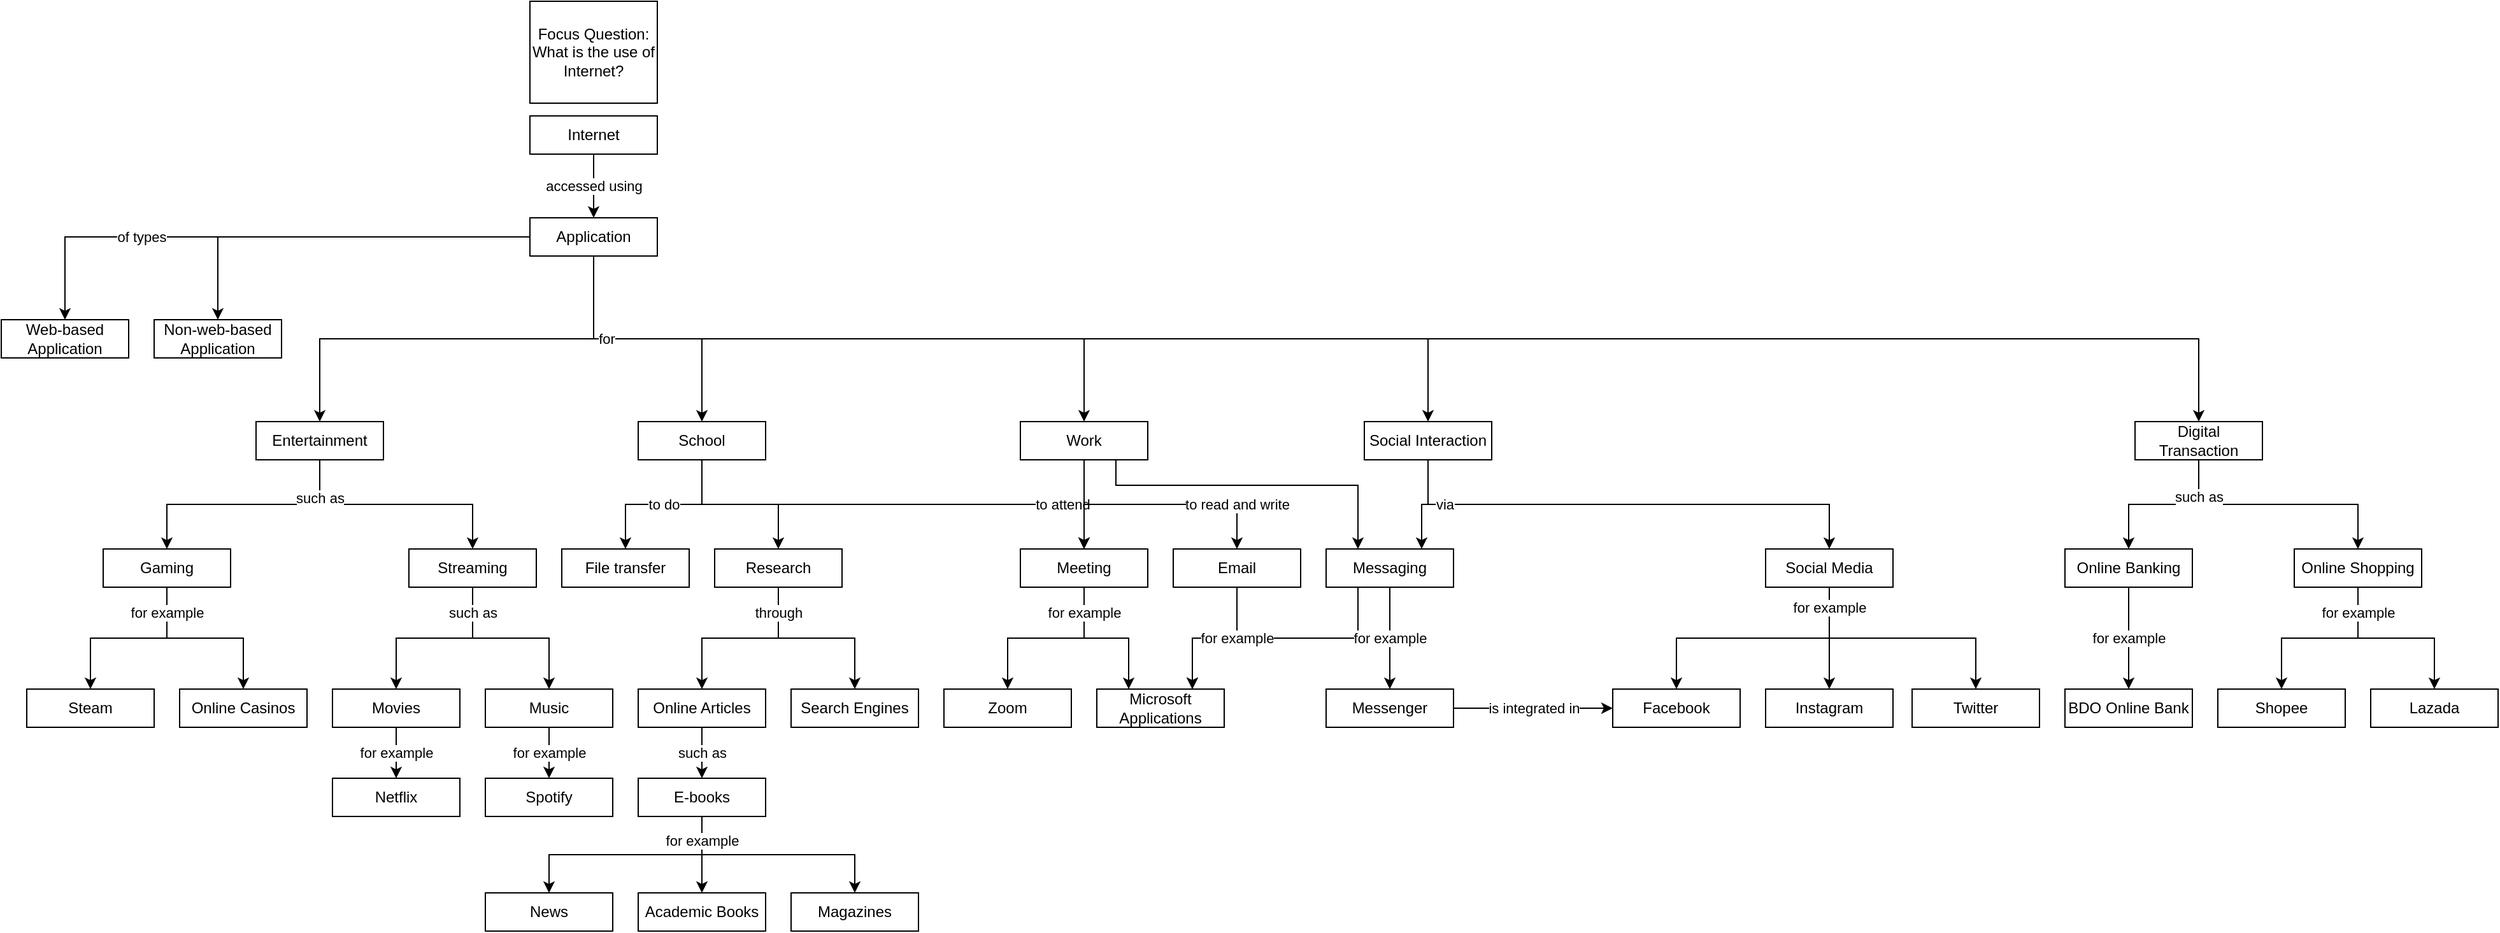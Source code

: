 <mxfile version="13.7.9" type="github">
  <diagram id="8giuNDhyBzXsBPm9lZXK" name="Page-1">
    <mxGraphModel dx="777" dy="458" grid="1" gridSize="10" guides="1" tooltips="1" connect="1" arrows="1" fold="1" page="1" pageScale="1" pageWidth="850" pageHeight="1100" math="0" shadow="0">
      <root>
        <mxCell id="0" />
        <mxCell id="1" parent="0" />
        <mxCell id="zN8wYvNfftfQTWGkk-7P-9" value="accessed using" style="edgeStyle=orthogonalEdgeStyle;rounded=0;orthogonalLoop=1;jettySize=auto;html=1;exitX=0.5;exitY=1;exitDx=0;exitDy=0;entryX=0.5;entryY=0;entryDx=0;entryDy=0;" edge="1" parent="1" source="zN8wYvNfftfQTWGkk-7P-2" target="zN8wYvNfftfQTWGkk-7P-6">
          <mxGeometry relative="1" as="geometry">
            <Array as="points">
              <mxPoint x="745" y="310" />
              <mxPoint x="745" y="310" />
            </Array>
          </mxGeometry>
        </mxCell>
        <mxCell id="zN8wYvNfftfQTWGkk-7P-2" value="Internet" style="rounded=0;whiteSpace=wrap;html=1;" vertex="1" parent="1">
          <mxGeometry x="695" y="250" width="100" height="30" as="geometry" />
        </mxCell>
        <mxCell id="zN8wYvNfftfQTWGkk-7P-4" value="Focus Question: What is the use of Internet?" style="rounded=0;whiteSpace=wrap;html=1;" vertex="1" parent="1">
          <mxGeometry x="695" y="160" width="100" height="80" as="geometry" />
        </mxCell>
        <mxCell id="zN8wYvNfftfQTWGkk-7P-26" style="edgeStyle=orthogonalEdgeStyle;rounded=0;orthogonalLoop=1;jettySize=auto;html=1;exitX=0;exitY=0.5;exitDx=0;exitDy=0;" edge="1" parent="1" source="zN8wYvNfftfQTWGkk-7P-6" target="zN8wYvNfftfQTWGkk-7P-8">
          <mxGeometry relative="1" as="geometry">
            <Array as="points">
              <mxPoint x="450" y="345" />
            </Array>
          </mxGeometry>
        </mxCell>
        <mxCell id="zN8wYvNfftfQTWGkk-7P-27" value="of types" style="edgeStyle=orthogonalEdgeStyle;rounded=0;orthogonalLoop=1;jettySize=auto;html=1;exitX=0;exitY=0.5;exitDx=0;exitDy=0;entryX=0.5;entryY=0;entryDx=0;entryDy=0;" edge="1" parent="1" source="zN8wYvNfftfQTWGkk-7P-6" target="zN8wYvNfftfQTWGkk-7P-7">
          <mxGeometry x="0.419" relative="1" as="geometry">
            <mxPoint as="offset" />
          </mxGeometry>
        </mxCell>
        <mxCell id="zN8wYvNfftfQTWGkk-7P-33" style="edgeStyle=orthogonalEdgeStyle;rounded=0;orthogonalLoop=1;jettySize=auto;html=1;exitX=0.5;exitY=1;exitDx=0;exitDy=0;entryX=0.5;entryY=0;entryDx=0;entryDy=0;" edge="1" parent="1" source="zN8wYvNfftfQTWGkk-7P-6" target="zN8wYvNfftfQTWGkk-7P-28">
          <mxGeometry relative="1" as="geometry" />
        </mxCell>
        <mxCell id="zN8wYvNfftfQTWGkk-7P-34" style="edgeStyle=orthogonalEdgeStyle;rounded=0;orthogonalLoop=1;jettySize=auto;html=1;exitX=0.5;exitY=1;exitDx=0;exitDy=0;" edge="1" parent="1" source="zN8wYvNfftfQTWGkk-7P-6" target="zN8wYvNfftfQTWGkk-7P-29">
          <mxGeometry relative="1" as="geometry" />
        </mxCell>
        <mxCell id="zN8wYvNfftfQTWGkk-7P-35" style="edgeStyle=orthogonalEdgeStyle;rounded=0;orthogonalLoop=1;jettySize=auto;html=1;exitX=0.5;exitY=1;exitDx=0;exitDy=0;" edge="1" parent="1" source="zN8wYvNfftfQTWGkk-7P-6" target="zN8wYvNfftfQTWGkk-7P-30">
          <mxGeometry relative="1" as="geometry" />
        </mxCell>
        <mxCell id="zN8wYvNfftfQTWGkk-7P-36" style="edgeStyle=orthogonalEdgeStyle;rounded=0;orthogonalLoop=1;jettySize=auto;html=1;exitX=0.5;exitY=1;exitDx=0;exitDy=0;entryX=0.5;entryY=0;entryDx=0;entryDy=0;" edge="1" parent="1" source="zN8wYvNfftfQTWGkk-7P-6" target="zN8wYvNfftfQTWGkk-7P-31">
          <mxGeometry relative="1" as="geometry" />
        </mxCell>
        <mxCell id="zN8wYvNfftfQTWGkk-7P-37" value="for" style="edgeStyle=orthogonalEdgeStyle;rounded=0;orthogonalLoop=1;jettySize=auto;html=1;exitX=0.5;exitY=1;exitDx=0;exitDy=0;entryX=0.5;entryY=0;entryDx=0;entryDy=0;" edge="1" parent="1" source="zN8wYvNfftfQTWGkk-7P-6" target="zN8wYvNfftfQTWGkk-7P-32">
          <mxGeometry x="-0.892" relative="1" as="geometry">
            <mxPoint as="offset" />
          </mxGeometry>
        </mxCell>
        <mxCell id="zN8wYvNfftfQTWGkk-7P-6" value="Application" style="rounded=0;whiteSpace=wrap;html=1;" vertex="1" parent="1">
          <mxGeometry x="695" y="330" width="100" height="30" as="geometry" />
        </mxCell>
        <mxCell id="zN8wYvNfftfQTWGkk-7P-7" value="Web-based Application" style="rounded=0;whiteSpace=wrap;html=1;" vertex="1" parent="1">
          <mxGeometry x="280" y="410" width="100" height="30" as="geometry" />
        </mxCell>
        <mxCell id="zN8wYvNfftfQTWGkk-7P-8" value="Non-web-based Application" style="rounded=0;whiteSpace=wrap;html=1;" vertex="1" parent="1">
          <mxGeometry x="400" y="410" width="100" height="30" as="geometry" />
        </mxCell>
        <mxCell id="zN8wYvNfftfQTWGkk-7P-47" style="edgeStyle=orthogonalEdgeStyle;rounded=0;orthogonalLoop=1;jettySize=auto;html=1;exitX=0.5;exitY=1;exitDx=0;exitDy=0;entryX=0.5;entryY=0;entryDx=0;entryDy=0;" edge="1" parent="1" source="zN8wYvNfftfQTWGkk-7P-28" target="zN8wYvNfftfQTWGkk-7P-38">
          <mxGeometry relative="1" as="geometry" />
        </mxCell>
        <mxCell id="zN8wYvNfftfQTWGkk-7P-48" value="such as" style="edgeStyle=orthogonalEdgeStyle;rounded=0;orthogonalLoop=1;jettySize=auto;html=1;exitX=0.5;exitY=1;exitDx=0;exitDy=0;" edge="1" parent="1" source="zN8wYvNfftfQTWGkk-7P-28" target="zN8wYvNfftfQTWGkk-7P-39">
          <mxGeometry x="-0.692" relative="1" as="geometry">
            <mxPoint as="offset" />
          </mxGeometry>
        </mxCell>
        <mxCell id="zN8wYvNfftfQTWGkk-7P-28" value="Entertainment" style="rounded=0;whiteSpace=wrap;html=1;" vertex="1" parent="1">
          <mxGeometry x="480" y="490" width="100" height="30" as="geometry" />
        </mxCell>
        <mxCell id="zN8wYvNfftfQTWGkk-7P-49" value="to do" style="edgeStyle=orthogonalEdgeStyle;rounded=0;orthogonalLoop=1;jettySize=auto;html=1;exitX=0.5;exitY=1;exitDx=0;exitDy=0;entryX=0.5;entryY=0;entryDx=0;entryDy=0;" edge="1" parent="1" source="zN8wYvNfftfQTWGkk-7P-29" target="zN8wYvNfftfQTWGkk-7P-40">
          <mxGeometry relative="1" as="geometry">
            <mxPoint as="offset" />
          </mxGeometry>
        </mxCell>
        <mxCell id="zN8wYvNfftfQTWGkk-7P-50" style="edgeStyle=orthogonalEdgeStyle;rounded=0;orthogonalLoop=1;jettySize=auto;html=1;exitX=0.5;exitY=1;exitDx=0;exitDy=0;" edge="1" parent="1" source="zN8wYvNfftfQTWGkk-7P-29" target="zN8wYvNfftfQTWGkk-7P-41">
          <mxGeometry relative="1" as="geometry" />
        </mxCell>
        <mxCell id="zN8wYvNfftfQTWGkk-7P-57" value="to attend" style="edgeStyle=orthogonalEdgeStyle;rounded=0;orthogonalLoop=1;jettySize=auto;html=1;exitX=0.5;exitY=1;exitDx=0;exitDy=0;entryX=0.5;entryY=0;entryDx=0;entryDy=0;" edge="1" parent="1" source="zN8wYvNfftfQTWGkk-7P-29" target="zN8wYvNfftfQTWGkk-7P-42">
          <mxGeometry x="0.72" relative="1" as="geometry">
            <mxPoint as="offset" />
          </mxGeometry>
        </mxCell>
        <mxCell id="zN8wYvNfftfQTWGkk-7P-29" value="School" style="rounded=0;whiteSpace=wrap;html=1;" vertex="1" parent="1">
          <mxGeometry x="780" y="490" width="100" height="30" as="geometry" />
        </mxCell>
        <mxCell id="zN8wYvNfftfQTWGkk-7P-64" style="edgeStyle=orthogonalEdgeStyle;rounded=0;orthogonalLoop=1;jettySize=auto;html=1;exitX=0.75;exitY=1;exitDx=0;exitDy=0;entryX=0.25;entryY=0;entryDx=0;entryDy=0;" edge="1" parent="1" source="zN8wYvNfftfQTWGkk-7P-30" target="zN8wYvNfftfQTWGkk-7P-44">
          <mxGeometry relative="1" as="geometry">
            <Array as="points">
              <mxPoint x="1155" y="540" />
              <mxPoint x="1345" y="540" />
            </Array>
          </mxGeometry>
        </mxCell>
        <mxCell id="zN8wYvNfftfQTWGkk-7P-65" style="edgeStyle=orthogonalEdgeStyle;rounded=0;orthogonalLoop=1;jettySize=auto;html=1;exitX=0.5;exitY=1;exitDx=0;exitDy=0;entryX=0.5;entryY=0;entryDx=0;entryDy=0;" edge="1" parent="1" source="zN8wYvNfftfQTWGkk-7P-30" target="zN8wYvNfftfQTWGkk-7P-42">
          <mxGeometry relative="1" as="geometry" />
        </mxCell>
        <mxCell id="zN8wYvNfftfQTWGkk-7P-66" value="to read and write" style="edgeStyle=orthogonalEdgeStyle;rounded=0;orthogonalLoop=1;jettySize=auto;html=1;exitX=0.5;exitY=1;exitDx=0;exitDy=0;" edge="1" parent="1" source="zN8wYvNfftfQTWGkk-7P-30" target="zN8wYvNfftfQTWGkk-7P-43">
          <mxGeometry x="0.632" relative="1" as="geometry">
            <mxPoint as="offset" />
          </mxGeometry>
        </mxCell>
        <mxCell id="zN8wYvNfftfQTWGkk-7P-30" value="Work" style="rounded=0;whiteSpace=wrap;html=1;" vertex="1" parent="1">
          <mxGeometry x="1080" y="490" width="100" height="30" as="geometry" />
        </mxCell>
        <mxCell id="zN8wYvNfftfQTWGkk-7P-61" style="edgeStyle=orthogonalEdgeStyle;rounded=0;orthogonalLoop=1;jettySize=auto;html=1;exitX=0.5;exitY=1;exitDx=0;exitDy=0;entryX=0.75;entryY=0;entryDx=0;entryDy=0;" edge="1" parent="1" source="zN8wYvNfftfQTWGkk-7P-31" target="zN8wYvNfftfQTWGkk-7P-44">
          <mxGeometry relative="1" as="geometry" />
        </mxCell>
        <mxCell id="zN8wYvNfftfQTWGkk-7P-63" value="via" style="edgeStyle=orthogonalEdgeStyle;rounded=0;orthogonalLoop=1;jettySize=auto;html=1;exitX=0.5;exitY=1;exitDx=0;exitDy=0;" edge="1" parent="1" source="zN8wYvNfftfQTWGkk-7P-31" target="zN8wYvNfftfQTWGkk-7P-62">
          <mxGeometry x="-0.75" relative="1" as="geometry">
            <mxPoint as="offset" />
          </mxGeometry>
        </mxCell>
        <mxCell id="zN8wYvNfftfQTWGkk-7P-31" value="Social Interaction" style="rounded=0;whiteSpace=wrap;html=1;" vertex="1" parent="1">
          <mxGeometry x="1350" y="490" width="100" height="30" as="geometry" />
        </mxCell>
        <mxCell id="zN8wYvNfftfQTWGkk-7P-67" style="edgeStyle=orthogonalEdgeStyle;rounded=0;orthogonalLoop=1;jettySize=auto;html=1;exitX=0.5;exitY=1;exitDx=0;exitDy=0;" edge="1" parent="1" source="zN8wYvNfftfQTWGkk-7P-32" target="zN8wYvNfftfQTWGkk-7P-45">
          <mxGeometry relative="1" as="geometry" />
        </mxCell>
        <mxCell id="zN8wYvNfftfQTWGkk-7P-68" value="such as" style="edgeStyle=orthogonalEdgeStyle;rounded=0;orthogonalLoop=1;jettySize=auto;html=1;exitX=0.5;exitY=1;exitDx=0;exitDy=0;" edge="1" parent="1" source="zN8wYvNfftfQTWGkk-7P-32" target="zN8wYvNfftfQTWGkk-7P-46">
          <mxGeometry x="-0.704" relative="1" as="geometry">
            <mxPoint as="offset" />
          </mxGeometry>
        </mxCell>
        <mxCell id="zN8wYvNfftfQTWGkk-7P-32" value="Digital Transaction" style="rounded=0;whiteSpace=wrap;html=1;" vertex="1" parent="1">
          <mxGeometry x="1955" y="490" width="100" height="30" as="geometry" />
        </mxCell>
        <mxCell id="zN8wYvNfftfQTWGkk-7P-71" style="edgeStyle=orthogonalEdgeStyle;rounded=0;orthogonalLoop=1;jettySize=auto;html=1;exitX=0.5;exitY=1;exitDx=0;exitDy=0;entryX=0.5;entryY=0;entryDx=0;entryDy=0;" edge="1" parent="1" source="zN8wYvNfftfQTWGkk-7P-38">
          <mxGeometry relative="1" as="geometry">
            <mxPoint x="470" y="700" as="targetPoint" />
            <Array as="points">
              <mxPoint x="410" y="660" />
              <mxPoint x="470" y="660" />
            </Array>
          </mxGeometry>
        </mxCell>
        <mxCell id="zN8wYvNfftfQTWGkk-7P-72" value="for example" style="edgeStyle=orthogonalEdgeStyle;rounded=0;orthogonalLoop=1;jettySize=auto;html=1;exitX=0.5;exitY=1;exitDx=0;exitDy=0;entryX=0.5;entryY=0;entryDx=0;entryDy=0;" edge="1" parent="1" source="zN8wYvNfftfQTWGkk-7P-38" target="zN8wYvNfftfQTWGkk-7P-69">
          <mxGeometry x="-0.714" relative="1" as="geometry">
            <mxPoint as="offset" />
          </mxGeometry>
        </mxCell>
        <mxCell id="zN8wYvNfftfQTWGkk-7P-38" value="Gaming" style="rounded=0;whiteSpace=wrap;html=1;" vertex="1" parent="1">
          <mxGeometry x="360" y="590" width="100" height="30" as="geometry" />
        </mxCell>
        <mxCell id="zN8wYvNfftfQTWGkk-7P-75" style="edgeStyle=orthogonalEdgeStyle;rounded=0;orthogonalLoop=1;jettySize=auto;html=1;exitX=0.5;exitY=1;exitDx=0;exitDy=0;entryX=0.5;entryY=0;entryDx=0;entryDy=0;" edge="1" parent="1" source="zN8wYvNfftfQTWGkk-7P-39" target="zN8wYvNfftfQTWGkk-7P-73">
          <mxGeometry relative="1" as="geometry" />
        </mxCell>
        <mxCell id="zN8wYvNfftfQTWGkk-7P-76" value="such as" style="edgeStyle=orthogonalEdgeStyle;rounded=0;orthogonalLoop=1;jettySize=auto;html=1;exitX=0.5;exitY=1;exitDx=0;exitDy=0;" edge="1" parent="1" source="zN8wYvNfftfQTWGkk-7P-39" target="zN8wYvNfftfQTWGkk-7P-74">
          <mxGeometry x="-0.714" relative="1" as="geometry">
            <mxPoint as="offset" />
          </mxGeometry>
        </mxCell>
        <mxCell id="zN8wYvNfftfQTWGkk-7P-39" value="Streaming" style="rounded=0;whiteSpace=wrap;html=1;" vertex="1" parent="1">
          <mxGeometry x="600" y="590" width="100" height="30" as="geometry" />
        </mxCell>
        <mxCell id="zN8wYvNfftfQTWGkk-7P-40" value="File transfer" style="rounded=0;whiteSpace=wrap;html=1;" vertex="1" parent="1">
          <mxGeometry x="720" y="590" width="100" height="30" as="geometry" />
        </mxCell>
        <mxCell id="zN8wYvNfftfQTWGkk-7P-79" style="edgeStyle=orthogonalEdgeStyle;rounded=0;orthogonalLoop=1;jettySize=auto;html=1;exitX=0.5;exitY=1;exitDx=0;exitDy=0;" edge="1" parent="1" source="zN8wYvNfftfQTWGkk-7P-41" target="zN8wYvNfftfQTWGkk-7P-77">
          <mxGeometry relative="1" as="geometry" />
        </mxCell>
        <mxCell id="zN8wYvNfftfQTWGkk-7P-80" value="through" style="edgeStyle=orthogonalEdgeStyle;rounded=0;orthogonalLoop=1;jettySize=auto;html=1;exitX=0.5;exitY=1;exitDx=0;exitDy=0;entryX=0.5;entryY=0;entryDx=0;entryDy=0;" edge="1" parent="1" source="zN8wYvNfftfQTWGkk-7P-41" target="zN8wYvNfftfQTWGkk-7P-78">
          <mxGeometry x="-0.714" relative="1" as="geometry">
            <mxPoint as="offset" />
          </mxGeometry>
        </mxCell>
        <mxCell id="zN8wYvNfftfQTWGkk-7P-41" value="Research" style="rounded=0;whiteSpace=wrap;html=1;" vertex="1" parent="1">
          <mxGeometry x="840" y="590" width="100" height="30" as="geometry" />
        </mxCell>
        <mxCell id="zN8wYvNfftfQTWGkk-7P-96" style="edgeStyle=orthogonalEdgeStyle;rounded=0;orthogonalLoop=1;jettySize=auto;html=1;exitX=0.5;exitY=1;exitDx=0;exitDy=0;entryX=0.25;entryY=0;entryDx=0;entryDy=0;" edge="1" parent="1" source="zN8wYvNfftfQTWGkk-7P-42" target="zN8wYvNfftfQTWGkk-7P-95">
          <mxGeometry relative="1" as="geometry" />
        </mxCell>
        <mxCell id="zN8wYvNfftfQTWGkk-7P-97" value="for example" style="edgeStyle=orthogonalEdgeStyle;rounded=0;orthogonalLoop=1;jettySize=auto;html=1;exitX=0.5;exitY=1;exitDx=0;exitDy=0;entryX=0.5;entryY=0;entryDx=0;entryDy=0;" edge="1" parent="1" source="zN8wYvNfftfQTWGkk-7P-42" target="zN8wYvNfftfQTWGkk-7P-93">
          <mxGeometry x="-0.714" relative="1" as="geometry">
            <mxPoint as="offset" />
          </mxGeometry>
        </mxCell>
        <mxCell id="zN8wYvNfftfQTWGkk-7P-42" value="Meeting" style="rounded=0;whiteSpace=wrap;html=1;" vertex="1" parent="1">
          <mxGeometry x="1080" y="590" width="100" height="30" as="geometry" />
        </mxCell>
        <mxCell id="zN8wYvNfftfQTWGkk-7P-100" style="edgeStyle=orthogonalEdgeStyle;rounded=0;orthogonalLoop=1;jettySize=auto;html=1;exitX=0.5;exitY=1;exitDx=0;exitDy=0;entryX=0.75;entryY=0;entryDx=0;entryDy=0;" edge="1" parent="1" source="zN8wYvNfftfQTWGkk-7P-43" target="zN8wYvNfftfQTWGkk-7P-95">
          <mxGeometry relative="1" as="geometry" />
        </mxCell>
        <mxCell id="zN8wYvNfftfQTWGkk-7P-43" value="Email" style="rounded=0;whiteSpace=wrap;html=1;" vertex="1" parent="1">
          <mxGeometry x="1200" y="590" width="100" height="30" as="geometry" />
        </mxCell>
        <mxCell id="zN8wYvNfftfQTWGkk-7P-104" value="for example" style="edgeStyle=orthogonalEdgeStyle;rounded=0;orthogonalLoop=1;jettySize=auto;html=1;exitX=0.25;exitY=1;exitDx=0;exitDy=0;entryX=0.75;entryY=0;entryDx=0;entryDy=0;" edge="1" parent="1" source="zN8wYvNfftfQTWGkk-7P-44" target="zN8wYvNfftfQTWGkk-7P-95">
          <mxGeometry x="0.286" relative="1" as="geometry">
            <mxPoint as="offset" />
          </mxGeometry>
        </mxCell>
        <mxCell id="zN8wYvNfftfQTWGkk-7P-107" value="for example" style="edgeStyle=orthogonalEdgeStyle;rounded=0;orthogonalLoop=1;jettySize=auto;html=1;exitX=0.5;exitY=1;exitDx=0;exitDy=0;entryX=0.5;entryY=0;entryDx=0;entryDy=0;" edge="1" parent="1" source="zN8wYvNfftfQTWGkk-7P-44" target="zN8wYvNfftfQTWGkk-7P-102">
          <mxGeometry relative="1" as="geometry">
            <mxPoint as="offset" />
          </mxGeometry>
        </mxCell>
        <mxCell id="zN8wYvNfftfQTWGkk-7P-44" value="Messaging" style="rounded=0;whiteSpace=wrap;html=1;" vertex="1" parent="1">
          <mxGeometry x="1320" y="590" width="100" height="30" as="geometry" />
        </mxCell>
        <mxCell id="zN8wYvNfftfQTWGkk-7P-116" value="for example" style="edgeStyle=orthogonalEdgeStyle;rounded=0;orthogonalLoop=1;jettySize=auto;html=1;exitX=0.5;exitY=1;exitDx=0;exitDy=0;entryX=0.5;entryY=0;entryDx=0;entryDy=0;" edge="1" parent="1" source="zN8wYvNfftfQTWGkk-7P-45" target="zN8wYvNfftfQTWGkk-7P-115">
          <mxGeometry relative="1" as="geometry" />
        </mxCell>
        <mxCell id="zN8wYvNfftfQTWGkk-7P-45" value="Online Banking" style="rounded=0;whiteSpace=wrap;html=1;" vertex="1" parent="1">
          <mxGeometry x="1900" y="590" width="100" height="30" as="geometry" />
        </mxCell>
        <mxCell id="zN8wYvNfftfQTWGkk-7P-119" style="edgeStyle=orthogonalEdgeStyle;rounded=0;orthogonalLoop=1;jettySize=auto;html=1;exitX=0.5;exitY=1;exitDx=0;exitDy=0;entryX=0.5;entryY=0;entryDx=0;entryDy=0;" edge="1" parent="1" source="zN8wYvNfftfQTWGkk-7P-46" target="zN8wYvNfftfQTWGkk-7P-117">
          <mxGeometry relative="1" as="geometry" />
        </mxCell>
        <mxCell id="zN8wYvNfftfQTWGkk-7P-120" value="for example" style="edgeStyle=orthogonalEdgeStyle;rounded=0;orthogonalLoop=1;jettySize=auto;html=1;exitX=0.5;exitY=1;exitDx=0;exitDy=0;entryX=0.5;entryY=0;entryDx=0;entryDy=0;" edge="1" parent="1" source="zN8wYvNfftfQTWGkk-7P-46" target="zN8wYvNfftfQTWGkk-7P-118">
          <mxGeometry x="-0.714" relative="1" as="geometry">
            <mxPoint as="offset" />
          </mxGeometry>
        </mxCell>
        <mxCell id="zN8wYvNfftfQTWGkk-7P-46" value="Online Shopping" style="rounded=0;whiteSpace=wrap;html=1;" vertex="1" parent="1">
          <mxGeometry x="2080" y="590" width="100" height="30" as="geometry" />
        </mxCell>
        <mxCell id="zN8wYvNfftfQTWGkk-7P-109" style="edgeStyle=orthogonalEdgeStyle;rounded=0;orthogonalLoop=1;jettySize=auto;html=1;exitX=0.5;exitY=1;exitDx=0;exitDy=0;entryX=0.5;entryY=0;entryDx=0;entryDy=0;" edge="1" parent="1" source="zN8wYvNfftfQTWGkk-7P-62" target="zN8wYvNfftfQTWGkk-7P-108">
          <mxGeometry relative="1" as="geometry" />
        </mxCell>
        <mxCell id="zN8wYvNfftfQTWGkk-7P-112" style="edgeStyle=orthogonalEdgeStyle;rounded=0;orthogonalLoop=1;jettySize=auto;html=1;exitX=0.5;exitY=1;exitDx=0;exitDy=0;entryX=0.5;entryY=0;entryDx=0;entryDy=0;" edge="1" parent="1" source="zN8wYvNfftfQTWGkk-7P-62" target="zN8wYvNfftfQTWGkk-7P-110">
          <mxGeometry relative="1" as="geometry" />
        </mxCell>
        <mxCell id="zN8wYvNfftfQTWGkk-7P-114" value="for example" style="edgeStyle=orthogonalEdgeStyle;rounded=0;orthogonalLoop=1;jettySize=auto;html=1;exitX=0.5;exitY=1;exitDx=0;exitDy=0;entryX=0.5;entryY=0;entryDx=0;entryDy=0;" edge="1" parent="1" source="zN8wYvNfftfQTWGkk-7P-62" target="zN8wYvNfftfQTWGkk-7P-113">
          <mxGeometry x="-0.84" relative="1" as="geometry">
            <mxPoint as="offset" />
          </mxGeometry>
        </mxCell>
        <mxCell id="zN8wYvNfftfQTWGkk-7P-62" value="Social Media" style="rounded=0;whiteSpace=wrap;html=1;" vertex="1" parent="1">
          <mxGeometry x="1665" y="590" width="100" height="30" as="geometry" />
        </mxCell>
        <mxCell id="zN8wYvNfftfQTWGkk-7P-69" value="Steam" style="rounded=0;whiteSpace=wrap;html=1;" vertex="1" parent="1">
          <mxGeometry x="300" y="700" width="100" height="30" as="geometry" />
        </mxCell>
        <mxCell id="zN8wYvNfftfQTWGkk-7P-70" value="Online Casinos" style="rounded=0;whiteSpace=wrap;html=1;" vertex="1" parent="1">
          <mxGeometry x="420" y="700" width="100" height="30" as="geometry" />
        </mxCell>
        <mxCell id="zN8wYvNfftfQTWGkk-7P-83" value="for example" style="edgeStyle=orthogonalEdgeStyle;rounded=0;orthogonalLoop=1;jettySize=auto;html=1;exitX=0.5;exitY=1;exitDx=0;exitDy=0;entryX=0.5;entryY=0;entryDx=0;entryDy=0;" edge="1" parent="1" source="zN8wYvNfftfQTWGkk-7P-73" target="zN8wYvNfftfQTWGkk-7P-81">
          <mxGeometry relative="1" as="geometry" />
        </mxCell>
        <mxCell id="zN8wYvNfftfQTWGkk-7P-73" value="Movies" style="rounded=0;whiteSpace=wrap;html=1;" vertex="1" parent="1">
          <mxGeometry x="540" y="700" width="100" height="30" as="geometry" />
        </mxCell>
        <mxCell id="zN8wYvNfftfQTWGkk-7P-84" value="for example" style="edgeStyle=orthogonalEdgeStyle;rounded=0;orthogonalLoop=1;jettySize=auto;html=1;exitX=0.5;exitY=1;exitDx=0;exitDy=0;entryX=0.5;entryY=0;entryDx=0;entryDy=0;" edge="1" parent="1" source="zN8wYvNfftfQTWGkk-7P-74" target="zN8wYvNfftfQTWGkk-7P-82">
          <mxGeometry relative="1" as="geometry" />
        </mxCell>
        <mxCell id="zN8wYvNfftfQTWGkk-7P-74" value="Music" style="rounded=0;whiteSpace=wrap;html=1;" vertex="1" parent="1">
          <mxGeometry x="660" y="700" width="100" height="30" as="geometry" />
        </mxCell>
        <mxCell id="zN8wYvNfftfQTWGkk-7P-86" value="such as" style="edgeStyle=orthogonalEdgeStyle;rounded=0;orthogonalLoop=1;jettySize=auto;html=1;exitX=0.5;exitY=1;exitDx=0;exitDy=0;entryX=0.5;entryY=0;entryDx=0;entryDy=0;" edge="1" parent="1" source="zN8wYvNfftfQTWGkk-7P-77" target="zN8wYvNfftfQTWGkk-7P-85">
          <mxGeometry relative="1" as="geometry" />
        </mxCell>
        <mxCell id="zN8wYvNfftfQTWGkk-7P-77" value="Online Articles" style="rounded=0;whiteSpace=wrap;html=1;" vertex="1" parent="1">
          <mxGeometry x="780" y="700" width="100" height="30" as="geometry" />
        </mxCell>
        <mxCell id="zN8wYvNfftfQTWGkk-7P-78" value="Search Engines" style="rounded=0;whiteSpace=wrap;html=1;" vertex="1" parent="1">
          <mxGeometry x="900" y="700" width="100" height="30" as="geometry" />
        </mxCell>
        <mxCell id="zN8wYvNfftfQTWGkk-7P-81" value="Netflix" style="rounded=0;whiteSpace=wrap;html=1;" vertex="1" parent="1">
          <mxGeometry x="540" y="770" width="100" height="30" as="geometry" />
        </mxCell>
        <mxCell id="zN8wYvNfftfQTWGkk-7P-82" value="Spotify" style="rounded=0;whiteSpace=wrap;html=1;" vertex="1" parent="1">
          <mxGeometry x="660" y="770" width="100" height="30" as="geometry" />
        </mxCell>
        <mxCell id="zN8wYvNfftfQTWGkk-7P-90" style="edgeStyle=orthogonalEdgeStyle;rounded=0;orthogonalLoop=1;jettySize=auto;html=1;exitX=0.5;exitY=1;exitDx=0;exitDy=0;entryX=0.5;entryY=0;entryDx=0;entryDy=0;" edge="1" parent="1" source="zN8wYvNfftfQTWGkk-7P-85" target="zN8wYvNfftfQTWGkk-7P-87">
          <mxGeometry relative="1" as="geometry" />
        </mxCell>
        <mxCell id="zN8wYvNfftfQTWGkk-7P-91" style="edgeStyle=orthogonalEdgeStyle;rounded=0;orthogonalLoop=1;jettySize=auto;html=1;exitX=0.5;exitY=1;exitDx=0;exitDy=0;" edge="1" parent="1" source="zN8wYvNfftfQTWGkk-7P-85" target="zN8wYvNfftfQTWGkk-7P-88">
          <mxGeometry relative="1" as="geometry" />
        </mxCell>
        <mxCell id="zN8wYvNfftfQTWGkk-7P-92" value="for example" style="edgeStyle=orthogonalEdgeStyle;rounded=0;orthogonalLoop=1;jettySize=auto;html=1;exitX=0.5;exitY=1;exitDx=0;exitDy=0;entryX=0.5;entryY=0;entryDx=0;entryDy=0;" edge="1" parent="1" source="zN8wYvNfftfQTWGkk-7P-85" target="zN8wYvNfftfQTWGkk-7P-89">
          <mxGeometry x="-0.789" relative="1" as="geometry">
            <mxPoint as="offset" />
          </mxGeometry>
        </mxCell>
        <mxCell id="zN8wYvNfftfQTWGkk-7P-85" value="E-books" style="rounded=0;whiteSpace=wrap;html=1;" vertex="1" parent="1">
          <mxGeometry x="780" y="770" width="100" height="30" as="geometry" />
        </mxCell>
        <mxCell id="zN8wYvNfftfQTWGkk-7P-87" value="Academic Books" style="rounded=0;whiteSpace=wrap;html=1;" vertex="1" parent="1">
          <mxGeometry x="780" y="860" width="100" height="30" as="geometry" />
        </mxCell>
        <mxCell id="zN8wYvNfftfQTWGkk-7P-88" value="News" style="rounded=0;whiteSpace=wrap;html=1;" vertex="1" parent="1">
          <mxGeometry x="660" y="860" width="100" height="30" as="geometry" />
        </mxCell>
        <mxCell id="zN8wYvNfftfQTWGkk-7P-89" value="Magazines" style="rounded=0;whiteSpace=wrap;html=1;" vertex="1" parent="1">
          <mxGeometry x="900" y="860" width="100" height="30" as="geometry" />
        </mxCell>
        <mxCell id="zN8wYvNfftfQTWGkk-7P-93" value="Zoom" style="rounded=0;whiteSpace=wrap;html=1;" vertex="1" parent="1">
          <mxGeometry x="1020" y="700" width="100" height="30" as="geometry" />
        </mxCell>
        <mxCell id="zN8wYvNfftfQTWGkk-7P-95" value="Microsoft Applications" style="rounded=0;whiteSpace=wrap;html=1;" vertex="1" parent="1">
          <mxGeometry x="1140" y="700" width="100" height="30" as="geometry" />
        </mxCell>
        <mxCell id="zN8wYvNfftfQTWGkk-7P-111" value="is integrated in" style="edgeStyle=orthogonalEdgeStyle;rounded=0;orthogonalLoop=1;jettySize=auto;html=1;exitX=1;exitY=0.5;exitDx=0;exitDy=0;entryX=0;entryY=0.5;entryDx=0;entryDy=0;" edge="1" parent="1" source="zN8wYvNfftfQTWGkk-7P-102" target="zN8wYvNfftfQTWGkk-7P-108">
          <mxGeometry relative="1" as="geometry" />
        </mxCell>
        <mxCell id="zN8wYvNfftfQTWGkk-7P-102" value="Messenger" style="rounded=0;whiteSpace=wrap;html=1;" vertex="1" parent="1">
          <mxGeometry x="1320" y="700" width="100" height="30" as="geometry" />
        </mxCell>
        <mxCell id="zN8wYvNfftfQTWGkk-7P-108" value="Facebook" style="rounded=0;whiteSpace=wrap;html=1;" vertex="1" parent="1">
          <mxGeometry x="1545" y="700" width="100" height="30" as="geometry" />
        </mxCell>
        <mxCell id="zN8wYvNfftfQTWGkk-7P-110" value="Instagram" style="rounded=0;whiteSpace=wrap;html=1;" vertex="1" parent="1">
          <mxGeometry x="1665" y="700" width="100" height="30" as="geometry" />
        </mxCell>
        <mxCell id="zN8wYvNfftfQTWGkk-7P-113" value="Twitter" style="rounded=0;whiteSpace=wrap;html=1;" vertex="1" parent="1">
          <mxGeometry x="1780" y="700" width="100" height="30" as="geometry" />
        </mxCell>
        <mxCell id="zN8wYvNfftfQTWGkk-7P-115" value="BDO Online Bank" style="rounded=0;whiteSpace=wrap;html=1;" vertex="1" parent="1">
          <mxGeometry x="1900" y="700" width="100" height="30" as="geometry" />
        </mxCell>
        <mxCell id="zN8wYvNfftfQTWGkk-7P-117" value="Shopee" style="rounded=0;whiteSpace=wrap;html=1;" vertex="1" parent="1">
          <mxGeometry x="2020" y="700" width="100" height="30" as="geometry" />
        </mxCell>
        <mxCell id="zN8wYvNfftfQTWGkk-7P-118" value="Lazada" style="rounded=0;whiteSpace=wrap;html=1;" vertex="1" parent="1">
          <mxGeometry x="2140" y="700" width="100" height="30" as="geometry" />
        </mxCell>
      </root>
    </mxGraphModel>
  </diagram>
</mxfile>
